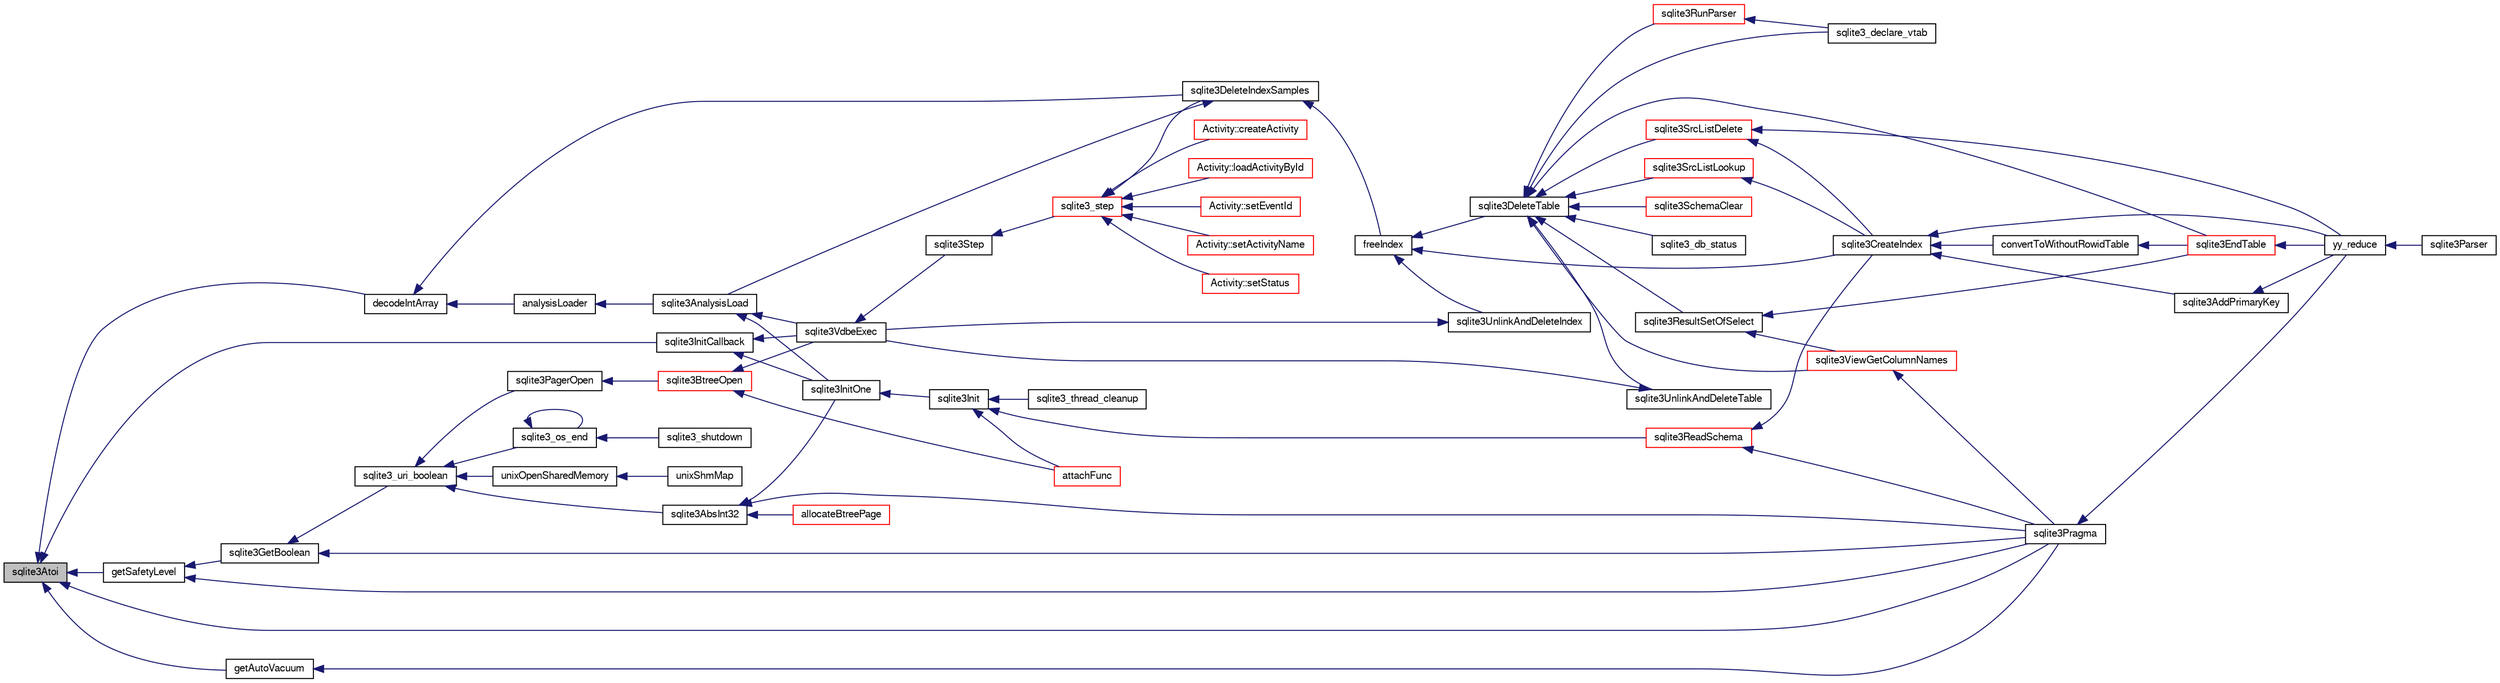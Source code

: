 digraph "sqlite3Atoi"
{
  edge [fontname="FreeSans",fontsize="10",labelfontname="FreeSans",labelfontsize="10"];
  node [fontname="FreeSans",fontsize="10",shape=record];
  rankdir="LR";
  Node421794 [label="sqlite3Atoi",height=0.2,width=0.4,color="black", fillcolor="grey75", style="filled", fontcolor="black"];
  Node421794 -> Node421795 [dir="back",color="midnightblue",fontsize="10",style="solid",fontname="FreeSans"];
  Node421795 [label="decodeIntArray",height=0.2,width=0.4,color="black", fillcolor="white", style="filled",URL="$sqlite3_8c.html#a5e8b60c7b00918beb59b76e5ed837b01"];
  Node421795 -> Node421796 [dir="back",color="midnightblue",fontsize="10",style="solid",fontname="FreeSans"];
  Node421796 [label="analysisLoader",height=0.2,width=0.4,color="black", fillcolor="white", style="filled",URL="$sqlite3_8c.html#abb38e5b97f93c8a9775233bb28cb1e17"];
  Node421796 -> Node421797 [dir="back",color="midnightblue",fontsize="10",style="solid",fontname="FreeSans"];
  Node421797 [label="sqlite3AnalysisLoad",height=0.2,width=0.4,color="black", fillcolor="white", style="filled",URL="$sqlite3_8c.html#a48a2301c27e1d3d68708b9b8761b5a01"];
  Node421797 -> Node421798 [dir="back",color="midnightblue",fontsize="10",style="solid",fontname="FreeSans"];
  Node421798 [label="sqlite3VdbeExec",height=0.2,width=0.4,color="black", fillcolor="white", style="filled",URL="$sqlite3_8c.html#a8ce40a614bdc56719c4d642b1e4dfb21"];
  Node421798 -> Node421799 [dir="back",color="midnightblue",fontsize="10",style="solid",fontname="FreeSans"];
  Node421799 [label="sqlite3Step",height=0.2,width=0.4,color="black", fillcolor="white", style="filled",URL="$sqlite3_8c.html#a3f2872e873e2758a4beedad1d5113554"];
  Node421799 -> Node421800 [dir="back",color="midnightblue",fontsize="10",style="solid",fontname="FreeSans"];
  Node421800 [label="sqlite3_step",height=0.2,width=0.4,color="red", fillcolor="white", style="filled",URL="$sqlite3_8h.html#ac1e491ce36b7471eb28387f7d3c74334"];
  Node421800 -> Node421801 [dir="back",color="midnightblue",fontsize="10",style="solid",fontname="FreeSans"];
  Node421801 [label="Activity::createActivity",height=0.2,width=0.4,color="red", fillcolor="white", style="filled",URL="$classActivity.html#a813cc5e52c14ab49b39014c134e3425b"];
  Node421800 -> Node421804 [dir="back",color="midnightblue",fontsize="10",style="solid",fontname="FreeSans"];
  Node421804 [label="Activity::loadActivityById",height=0.2,width=0.4,color="red", fillcolor="white", style="filled",URL="$classActivity.html#abe4ffb4f08a47212ebf9013259d9e7fd"];
  Node421800 -> Node421806 [dir="back",color="midnightblue",fontsize="10",style="solid",fontname="FreeSans"];
  Node421806 [label="Activity::setEventId",height=0.2,width=0.4,color="red", fillcolor="white", style="filled",URL="$classActivity.html#adb1d0fd0d08f473e068f0a4086bfa9ca"];
  Node421800 -> Node421807 [dir="back",color="midnightblue",fontsize="10",style="solid",fontname="FreeSans"];
  Node421807 [label="Activity::setActivityName",height=0.2,width=0.4,color="red", fillcolor="white", style="filled",URL="$classActivity.html#a62dc3737b33915a36086f9dd26d16a81"];
  Node421800 -> Node421808 [dir="back",color="midnightblue",fontsize="10",style="solid",fontname="FreeSans"];
  Node421808 [label="Activity::setStatus",height=0.2,width=0.4,color="red", fillcolor="white", style="filled",URL="$classActivity.html#af618135a7738f4d2a7ee147a8ef912ea"];
  Node421800 -> Node421822 [dir="back",color="midnightblue",fontsize="10",style="solid",fontname="FreeSans"];
  Node421822 [label="sqlite3DeleteIndexSamples",height=0.2,width=0.4,color="black", fillcolor="white", style="filled",URL="$sqlite3_8c.html#aaeda0302fbf61397ec009f65bed047ef"];
  Node421822 -> Node421797 [dir="back",color="midnightblue",fontsize="10",style="solid",fontname="FreeSans"];
  Node421822 -> Node421823 [dir="back",color="midnightblue",fontsize="10",style="solid",fontname="FreeSans"];
  Node421823 [label="freeIndex",height=0.2,width=0.4,color="black", fillcolor="white", style="filled",URL="$sqlite3_8c.html#a00907c99c18d5bcb9d0b38c077146c31"];
  Node421823 -> Node421824 [dir="back",color="midnightblue",fontsize="10",style="solid",fontname="FreeSans"];
  Node421824 [label="sqlite3UnlinkAndDeleteIndex",height=0.2,width=0.4,color="black", fillcolor="white", style="filled",URL="$sqlite3_8c.html#a889f2dcb438c56db37a6d61e9f25e244"];
  Node421824 -> Node421798 [dir="back",color="midnightblue",fontsize="10",style="solid",fontname="FreeSans"];
  Node421823 -> Node421825 [dir="back",color="midnightblue",fontsize="10",style="solid",fontname="FreeSans"];
  Node421825 [label="sqlite3DeleteTable",height=0.2,width=0.4,color="black", fillcolor="white", style="filled",URL="$sqlite3_8c.html#a7fd3d507375a381a3807f92735318973"];
  Node421825 -> Node421826 [dir="back",color="midnightblue",fontsize="10",style="solid",fontname="FreeSans"];
  Node421826 [label="sqlite3_db_status",height=0.2,width=0.4,color="black", fillcolor="white", style="filled",URL="$sqlite3_8h.html#ab64e8333313ee2e44116842711818940"];
  Node421825 -> Node421827 [dir="back",color="midnightblue",fontsize="10",style="solid",fontname="FreeSans"];
  Node421827 [label="sqlite3UnlinkAndDeleteTable",height=0.2,width=0.4,color="black", fillcolor="white", style="filled",URL="$sqlite3_8c.html#a9733677716a49de464f86fff164e9a1b"];
  Node421827 -> Node421798 [dir="back",color="midnightblue",fontsize="10",style="solid",fontname="FreeSans"];
  Node421825 -> Node421828 [dir="back",color="midnightblue",fontsize="10",style="solid",fontname="FreeSans"];
  Node421828 [label="sqlite3EndTable",height=0.2,width=0.4,color="red", fillcolor="white", style="filled",URL="$sqlite3_8c.html#a7b5f2c66c0f0b6f819d970ca389768b0"];
  Node421828 -> Node421830 [dir="back",color="midnightblue",fontsize="10",style="solid",fontname="FreeSans"];
  Node421830 [label="yy_reduce",height=0.2,width=0.4,color="black", fillcolor="white", style="filled",URL="$sqlite3_8c.html#a7c419a9b25711c666a9a2449ef377f14"];
  Node421830 -> Node421831 [dir="back",color="midnightblue",fontsize="10",style="solid",fontname="FreeSans"];
  Node421831 [label="sqlite3Parser",height=0.2,width=0.4,color="black", fillcolor="white", style="filled",URL="$sqlite3_8c.html#a0327d71a5fabe0b6a343d78a2602e72a"];
  Node421825 -> Node421832 [dir="back",color="midnightblue",fontsize="10",style="solid",fontname="FreeSans"];
  Node421832 [label="sqlite3ViewGetColumnNames",height=0.2,width=0.4,color="red", fillcolor="white", style="filled",URL="$sqlite3_8c.html#aebc7cd8d9e2bd174ae0a60363d3f6ce8"];
  Node421832 -> Node421848 [dir="back",color="midnightblue",fontsize="10",style="solid",fontname="FreeSans"];
  Node421848 [label="sqlite3Pragma",height=0.2,width=0.4,color="black", fillcolor="white", style="filled",URL="$sqlite3_8c.html#a111391370f58f8e6a6eca51fd34d62ed"];
  Node421848 -> Node421830 [dir="back",color="midnightblue",fontsize="10",style="solid",fontname="FreeSans"];
  Node421825 -> Node421912 [dir="back",color="midnightblue",fontsize="10",style="solid",fontname="FreeSans"];
  Node421912 [label="sqlite3SrcListDelete",height=0.2,width=0.4,color="red", fillcolor="white", style="filled",URL="$sqlite3_8c.html#acc250a3e5e7fd8889a16a9f28e3e7312"];
  Node421912 -> Node421858 [dir="back",color="midnightblue",fontsize="10",style="solid",fontname="FreeSans"];
  Node421858 [label="sqlite3CreateIndex",height=0.2,width=0.4,color="black", fillcolor="white", style="filled",URL="$sqlite3_8c.html#a8dbe5e590ab6c58a8c45f34f7c81e825"];
  Node421858 -> Node421859 [dir="back",color="midnightblue",fontsize="10",style="solid",fontname="FreeSans"];
  Node421859 [label="sqlite3AddPrimaryKey",height=0.2,width=0.4,color="black", fillcolor="white", style="filled",URL="$sqlite3_8c.html#af2b0672c3379d2a7d927d210ae0ade62"];
  Node421859 -> Node421830 [dir="back",color="midnightblue",fontsize="10",style="solid",fontname="FreeSans"];
  Node421858 -> Node421860 [dir="back",color="midnightblue",fontsize="10",style="solid",fontname="FreeSans"];
  Node421860 [label="convertToWithoutRowidTable",height=0.2,width=0.4,color="black", fillcolor="white", style="filled",URL="$sqlite3_8c.html#a0d41effc4e4a0ba740429a08f6747313"];
  Node421860 -> Node421828 [dir="back",color="midnightblue",fontsize="10",style="solid",fontname="FreeSans"];
  Node421858 -> Node421830 [dir="back",color="midnightblue",fontsize="10",style="solid",fontname="FreeSans"];
  Node421912 -> Node421830 [dir="back",color="midnightblue",fontsize="10",style="solid",fontname="FreeSans"];
  Node421825 -> Node422006 [dir="back",color="midnightblue",fontsize="10",style="solid",fontname="FreeSans"];
  Node422006 [label="sqlite3SchemaClear",height=0.2,width=0.4,color="red", fillcolor="white", style="filled",URL="$sqlite3_8c.html#a927c603430267e42c56ab38ca221322a"];
  Node421825 -> Node421973 [dir="back",color="midnightblue",fontsize="10",style="solid",fontname="FreeSans"];
  Node421973 [label="sqlite3SrcListLookup",height=0.2,width=0.4,color="red", fillcolor="white", style="filled",URL="$sqlite3_8c.html#a6354fab5d5d3aa8a721e43d480c16701"];
  Node421973 -> Node421858 [dir="back",color="midnightblue",fontsize="10",style="solid",fontname="FreeSans"];
  Node421825 -> Node421868 [dir="back",color="midnightblue",fontsize="10",style="solid",fontname="FreeSans"];
  Node421868 [label="sqlite3ResultSetOfSelect",height=0.2,width=0.4,color="black", fillcolor="white", style="filled",URL="$sqlite3_8c.html#ade35a86757654a36498d74152aa2fda8"];
  Node421868 -> Node421828 [dir="back",color="midnightblue",fontsize="10",style="solid",fontname="FreeSans"];
  Node421868 -> Node421832 [dir="back",color="midnightblue",fontsize="10",style="solid",fontname="FreeSans"];
  Node421825 -> Node421995 [dir="back",color="midnightblue",fontsize="10",style="solid",fontname="FreeSans"];
  Node421995 [label="sqlite3_declare_vtab",height=0.2,width=0.4,color="black", fillcolor="white", style="filled",URL="$sqlite3_8h.html#a65393c41da76ae1470a7c7f4b4aca600"];
  Node421825 -> Node421949 [dir="back",color="midnightblue",fontsize="10",style="solid",fontname="FreeSans"];
  Node421949 [label="sqlite3RunParser",height=0.2,width=0.4,color="red", fillcolor="white", style="filled",URL="$sqlite3_8c.html#a174f16a9adcc64bf971bae4a5ffa3488"];
  Node421949 -> Node421995 [dir="back",color="midnightblue",fontsize="10",style="solid",fontname="FreeSans"];
  Node421823 -> Node421858 [dir="back",color="midnightblue",fontsize="10",style="solid",fontname="FreeSans"];
  Node421797 -> Node421967 [dir="back",color="midnightblue",fontsize="10",style="solid",fontname="FreeSans"];
  Node421967 [label="sqlite3InitOne",height=0.2,width=0.4,color="black", fillcolor="white", style="filled",URL="$sqlite3_8c.html#ac4318b25df65269906b0379251fe9b85"];
  Node421967 -> Node421968 [dir="back",color="midnightblue",fontsize="10",style="solid",fontname="FreeSans"];
  Node421968 [label="sqlite3Init",height=0.2,width=0.4,color="black", fillcolor="white", style="filled",URL="$sqlite3_8c.html#aed74e3dc765631a833f522f425ff5a48"];
  Node421968 -> Node421969 [dir="back",color="midnightblue",fontsize="10",style="solid",fontname="FreeSans"];
  Node421969 [label="attachFunc",height=0.2,width=0.4,color="red", fillcolor="white", style="filled",URL="$sqlite3_8c.html#a69cb751a7da501b9a0aa37e0d7c3eaf7"];
  Node421968 -> Node421970 [dir="back",color="midnightblue",fontsize="10",style="solid",fontname="FreeSans"];
  Node421970 [label="sqlite3ReadSchema",height=0.2,width=0.4,color="red", fillcolor="white", style="filled",URL="$sqlite3_8c.html#ac41a97f30334f7d35b2b5713097eca90"];
  Node421970 -> Node421858 [dir="back",color="midnightblue",fontsize="10",style="solid",fontname="FreeSans"];
  Node421970 -> Node421848 [dir="back",color="midnightblue",fontsize="10",style="solid",fontname="FreeSans"];
  Node421968 -> Node421980 [dir="back",color="midnightblue",fontsize="10",style="solid",fontname="FreeSans"];
  Node421980 [label="sqlite3_thread_cleanup",height=0.2,width=0.4,color="black", fillcolor="white", style="filled",URL="$sqlite3_8h.html#a34980c829db84f02e1a1599063469f06"];
  Node421795 -> Node421822 [dir="back",color="midnightblue",fontsize="10",style="solid",fontname="FreeSans"];
  Node421794 -> Node422058 [dir="back",color="midnightblue",fontsize="10",style="solid",fontname="FreeSans"];
  Node422058 [label="getSafetyLevel",height=0.2,width=0.4,color="black", fillcolor="white", style="filled",URL="$sqlite3_8c.html#af9872d15b4c16938e89be4066ec1c590"];
  Node422058 -> Node422059 [dir="back",color="midnightblue",fontsize="10",style="solid",fontname="FreeSans"];
  Node422059 [label="sqlite3GetBoolean",height=0.2,width=0.4,color="black", fillcolor="white", style="filled",URL="$sqlite3_8c.html#ab0af800844fea07eb392dfcabd9b8b27"];
  Node422059 -> Node421848 [dir="back",color="midnightblue",fontsize="10",style="solid",fontname="FreeSans"];
  Node422059 -> Node422060 [dir="back",color="midnightblue",fontsize="10",style="solid",fontname="FreeSans"];
  Node422060 [label="sqlite3_uri_boolean",height=0.2,width=0.4,color="black", fillcolor="white", style="filled",URL="$sqlite3_8h.html#a1124cc9034bdbc616bb6d54455a4110f"];
  Node422060 -> Node422061 [dir="back",color="midnightblue",fontsize="10",style="solid",fontname="FreeSans"];
  Node422061 [label="sqlite3AbsInt32",height=0.2,width=0.4,color="black", fillcolor="white", style="filled",URL="$sqlite3_8c.html#a8fdd09f2c6e36df943b6b6092ac0dcbf"];
  Node422061 -> Node422062 [dir="back",color="midnightblue",fontsize="10",style="solid",fontname="FreeSans"];
  Node422062 [label="allocateBtreePage",height=0.2,width=0.4,color="red", fillcolor="white", style="filled",URL="$sqlite3_8c.html#ae84ce1103eabfe9455a6a59e6cec4a33"];
  Node422061 -> Node421848 [dir="back",color="midnightblue",fontsize="10",style="solid",fontname="FreeSans"];
  Node422061 -> Node421967 [dir="back",color="midnightblue",fontsize="10",style="solid",fontname="FreeSans"];
  Node422060 -> Node422081 [dir="back",color="midnightblue",fontsize="10",style="solid",fontname="FreeSans"];
  Node422081 [label="unixOpenSharedMemory",height=0.2,width=0.4,color="black", fillcolor="white", style="filled",URL="$sqlite3_8c.html#a30775afa2e08ca6ddc7853326afed7c7"];
  Node422081 -> Node422082 [dir="back",color="midnightblue",fontsize="10",style="solid",fontname="FreeSans"];
  Node422082 [label="unixShmMap",height=0.2,width=0.4,color="black", fillcolor="white", style="filled",URL="$sqlite3_8c.html#aeaa77f0ab08a4f4ee5f86e8c9727e974"];
  Node422060 -> Node422083 [dir="back",color="midnightblue",fontsize="10",style="solid",fontname="FreeSans"];
  Node422083 [label="sqlite3_os_end",height=0.2,width=0.4,color="black", fillcolor="white", style="filled",URL="$sqlite3_8h.html#a2288c95881ecca13d994e42b6a958906"];
  Node422083 -> Node422083 [dir="back",color="midnightblue",fontsize="10",style="solid",fontname="FreeSans"];
  Node422083 -> Node422084 [dir="back",color="midnightblue",fontsize="10",style="solid",fontname="FreeSans"];
  Node422084 [label="sqlite3_shutdown",height=0.2,width=0.4,color="black", fillcolor="white", style="filled",URL="$sqlite3_8h.html#aeaf9947fe863ba3d3aca061475e3af2e"];
  Node422060 -> Node422085 [dir="back",color="midnightblue",fontsize="10",style="solid",fontname="FreeSans"];
  Node422085 [label="sqlite3PagerOpen",height=0.2,width=0.4,color="black", fillcolor="white", style="filled",URL="$sqlite3_8c.html#a5b4a74e8a1754922c482b7af19b30611"];
  Node422085 -> Node422086 [dir="back",color="midnightblue",fontsize="10",style="solid",fontname="FreeSans"];
  Node422086 [label="sqlite3BtreeOpen",height=0.2,width=0.4,color="red", fillcolor="white", style="filled",URL="$sqlite3_8c.html#a13dcb44dc34af6ce9d38de9c5aa975f9"];
  Node422086 -> Node421798 [dir="back",color="midnightblue",fontsize="10",style="solid",fontname="FreeSans"];
  Node422086 -> Node421969 [dir="back",color="midnightblue",fontsize="10",style="solid",fontname="FreeSans"];
  Node422058 -> Node421848 [dir="back",color="midnightblue",fontsize="10",style="solid",fontname="FreeSans"];
  Node421794 -> Node422092 [dir="back",color="midnightblue",fontsize="10",style="solid",fontname="FreeSans"];
  Node422092 [label="getAutoVacuum",height=0.2,width=0.4,color="black", fillcolor="white", style="filled",URL="$sqlite3_8c.html#a4d305a46decc369063385f937f883e5f"];
  Node422092 -> Node421848 [dir="back",color="midnightblue",fontsize="10",style="solid",fontname="FreeSans"];
  Node421794 -> Node421848 [dir="back",color="midnightblue",fontsize="10",style="solid",fontname="FreeSans"];
  Node421794 -> Node421966 [dir="back",color="midnightblue",fontsize="10",style="solid",fontname="FreeSans"];
  Node421966 [label="sqlite3InitCallback",height=0.2,width=0.4,color="black", fillcolor="white", style="filled",URL="$sqlite3_8c.html#a5183ff3c8b5311c7332250013ee018b3"];
  Node421966 -> Node421798 [dir="back",color="midnightblue",fontsize="10",style="solid",fontname="FreeSans"];
  Node421966 -> Node421967 [dir="back",color="midnightblue",fontsize="10",style="solid",fontname="FreeSans"];
}
